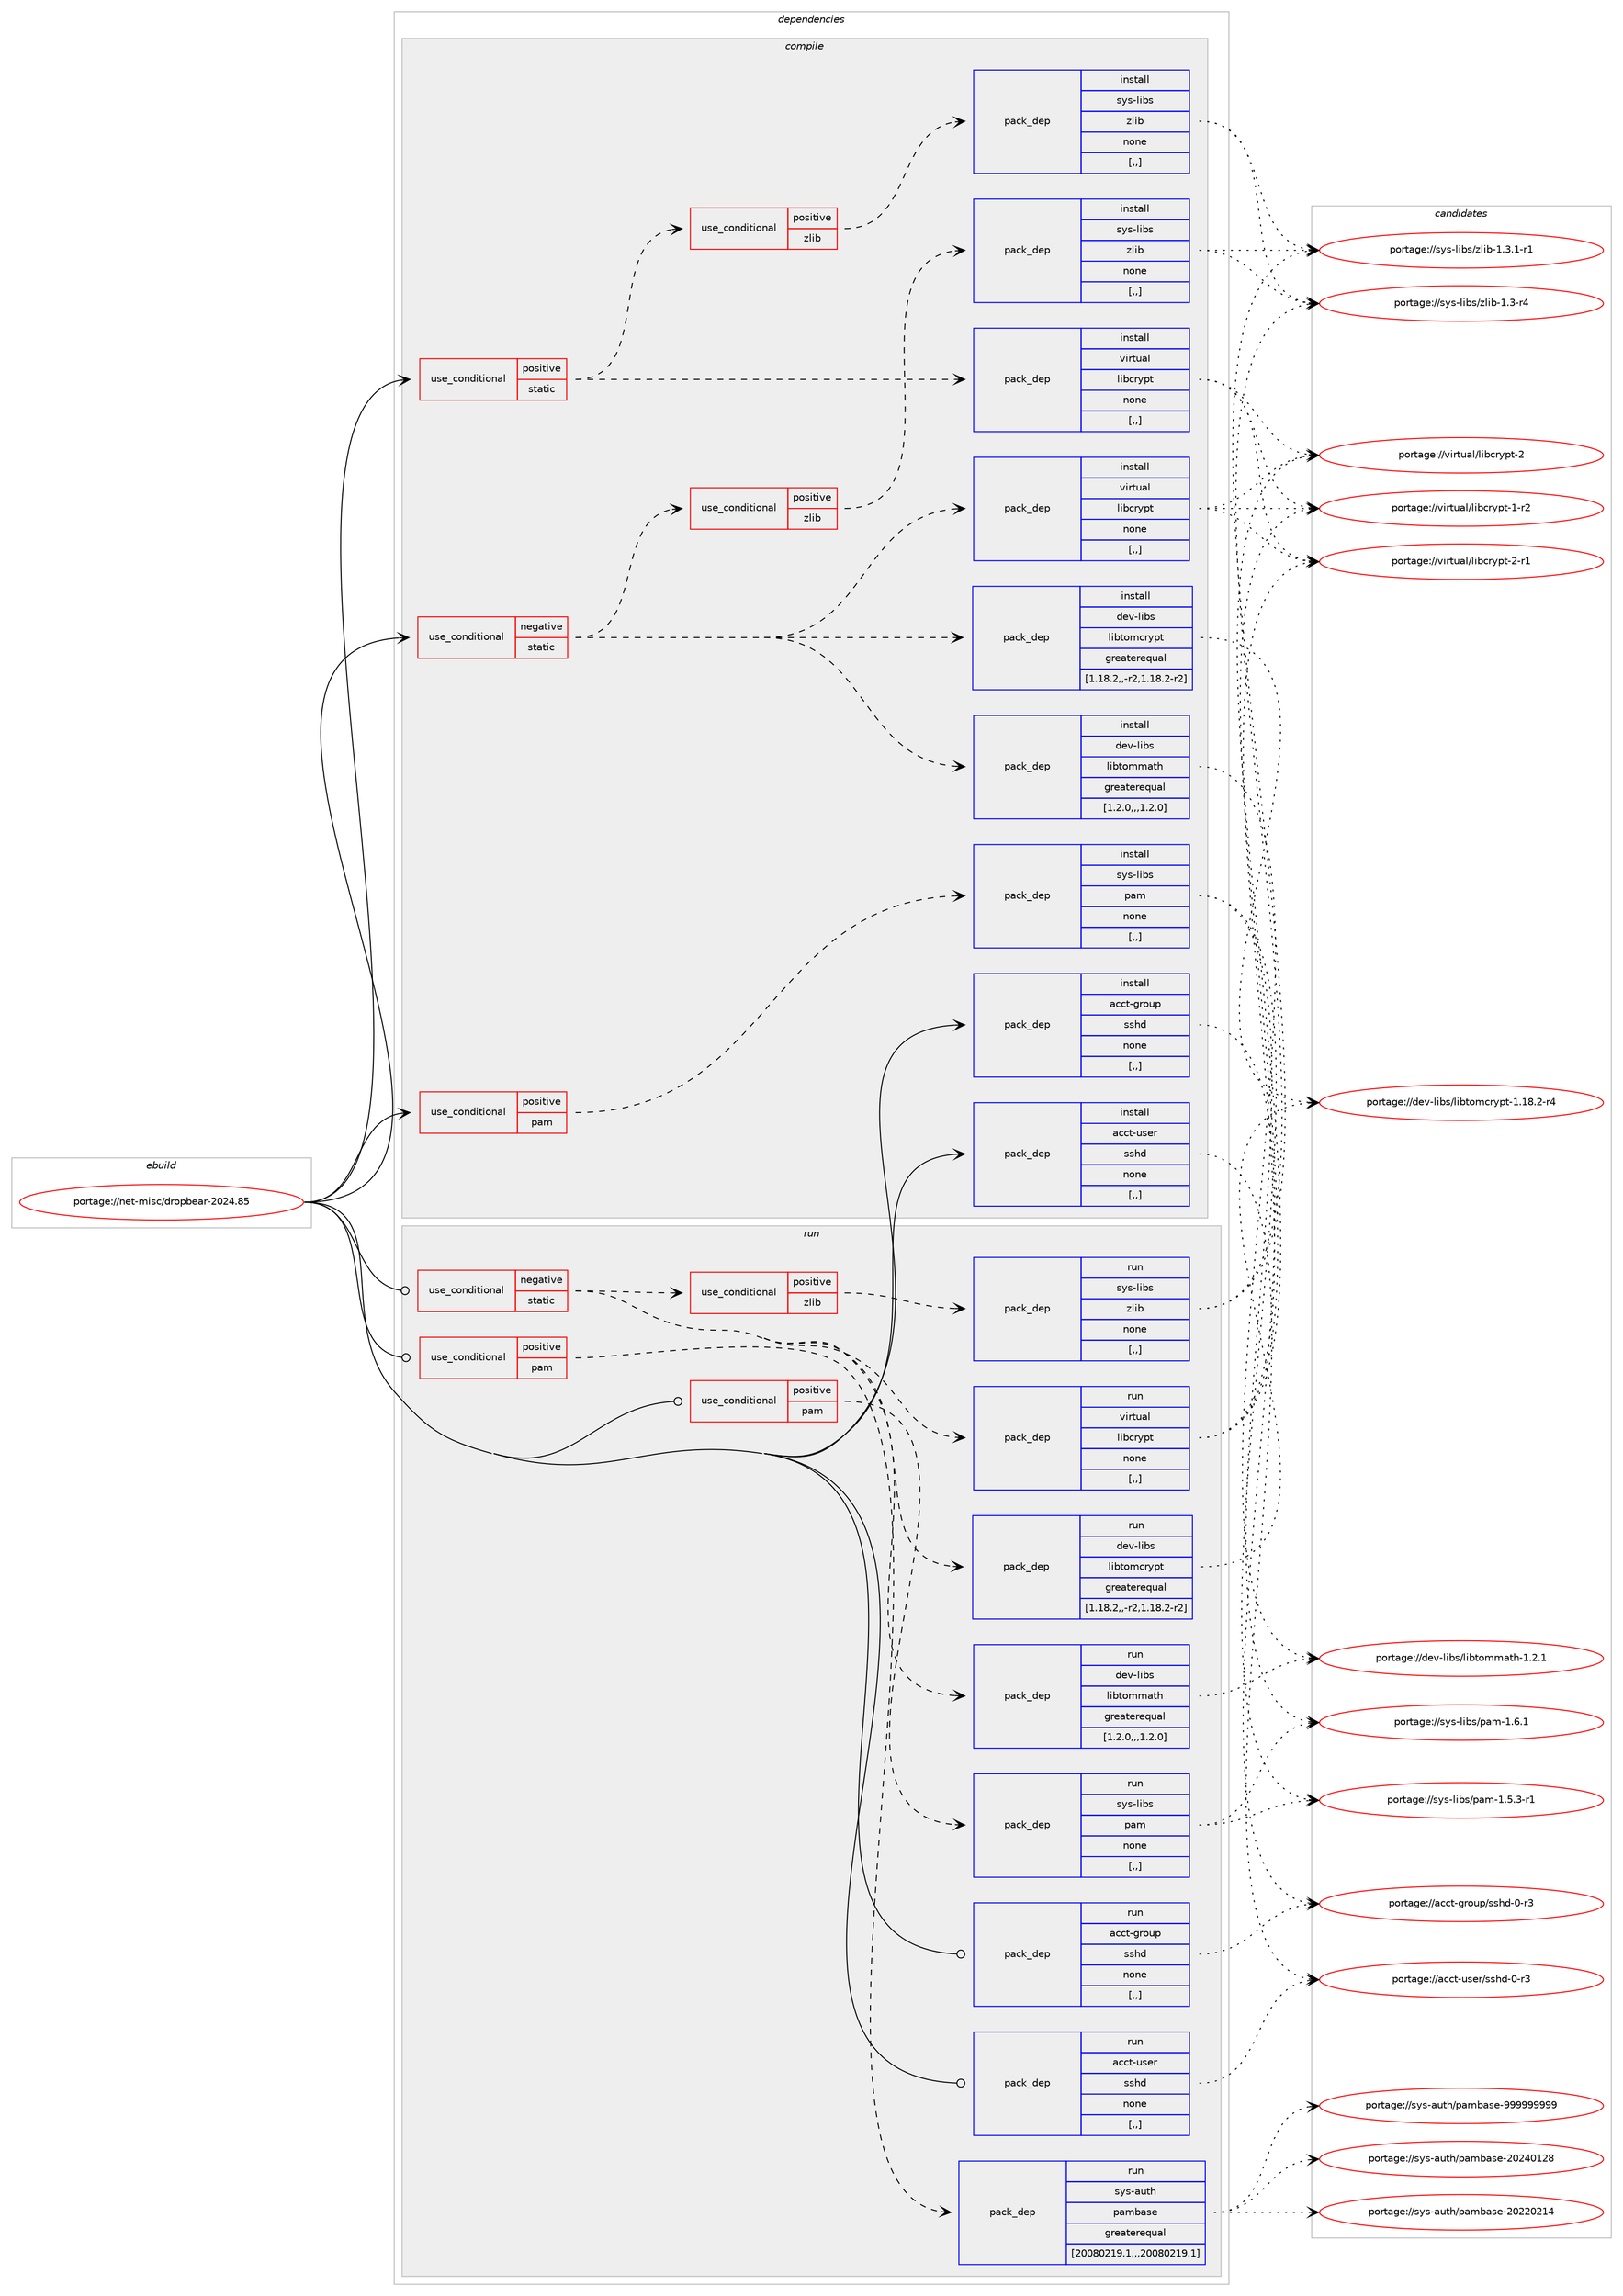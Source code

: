 digraph prolog {

# *************
# Graph options
# *************

newrank=true;
concentrate=true;
compound=true;
graph [rankdir=LR,fontname=Helvetica,fontsize=10,ranksep=1.5];#, ranksep=2.5, nodesep=0.2];
edge  [arrowhead=vee];
node  [fontname=Helvetica,fontsize=10];

# **********
# The ebuild
# **********

subgraph cluster_leftcol {
color=gray;
label=<<i>ebuild</i>>;
id [label="portage://net-misc/dropbear-2024.85", color=red, width=4, href="../net-misc/dropbear-2024.85.svg"];
}

# ****************
# The dependencies
# ****************

subgraph cluster_midcol {
color=gray;
label=<<i>dependencies</i>>;
subgraph cluster_compile {
fillcolor="#eeeeee";
style=filled;
label=<<i>compile</i>>;
subgraph cond97228 {
dependency369527 [label=<<TABLE BORDER="0" CELLBORDER="1" CELLSPACING="0" CELLPADDING="4"><TR><TD ROWSPAN="3" CELLPADDING="10">use_conditional</TD></TR><TR><TD>negative</TD></TR><TR><TD>static</TD></TR></TABLE>>, shape=none, color=red];
subgraph pack269628 {
dependency369528 [label=<<TABLE BORDER="0" CELLBORDER="1" CELLSPACING="0" CELLPADDING="4" WIDTH="220"><TR><TD ROWSPAN="6" CELLPADDING="30">pack_dep</TD></TR><TR><TD WIDTH="110">install</TD></TR><TR><TD>dev-libs</TD></TR><TR><TD>libtomcrypt</TD></TR><TR><TD>greaterequal</TD></TR><TR><TD>[1.18.2,,-r2,1.18.2-r2]</TD></TR></TABLE>>, shape=none, color=blue];
}
dependency369527:e -> dependency369528:w [weight=20,style="dashed",arrowhead="vee"];
subgraph pack269629 {
dependency369529 [label=<<TABLE BORDER="0" CELLBORDER="1" CELLSPACING="0" CELLPADDING="4" WIDTH="220"><TR><TD ROWSPAN="6" CELLPADDING="30">pack_dep</TD></TR><TR><TD WIDTH="110">install</TD></TR><TR><TD>dev-libs</TD></TR><TR><TD>libtommath</TD></TR><TR><TD>greaterequal</TD></TR><TR><TD>[1.2.0,,,1.2.0]</TD></TR></TABLE>>, shape=none, color=blue];
}
dependency369527:e -> dependency369529:w [weight=20,style="dashed",arrowhead="vee"];
subgraph pack269630 {
dependency369530 [label=<<TABLE BORDER="0" CELLBORDER="1" CELLSPACING="0" CELLPADDING="4" WIDTH="220"><TR><TD ROWSPAN="6" CELLPADDING="30">pack_dep</TD></TR><TR><TD WIDTH="110">install</TD></TR><TR><TD>virtual</TD></TR><TR><TD>libcrypt</TD></TR><TR><TD>none</TD></TR><TR><TD>[,,]</TD></TR></TABLE>>, shape=none, color=blue];
}
dependency369527:e -> dependency369530:w [weight=20,style="dashed",arrowhead="vee"];
subgraph cond97229 {
dependency369531 [label=<<TABLE BORDER="0" CELLBORDER="1" CELLSPACING="0" CELLPADDING="4"><TR><TD ROWSPAN="3" CELLPADDING="10">use_conditional</TD></TR><TR><TD>positive</TD></TR><TR><TD>zlib</TD></TR></TABLE>>, shape=none, color=red];
subgraph pack269631 {
dependency369532 [label=<<TABLE BORDER="0" CELLBORDER="1" CELLSPACING="0" CELLPADDING="4" WIDTH="220"><TR><TD ROWSPAN="6" CELLPADDING="30">pack_dep</TD></TR><TR><TD WIDTH="110">install</TD></TR><TR><TD>sys-libs</TD></TR><TR><TD>zlib</TD></TR><TR><TD>none</TD></TR><TR><TD>[,,]</TD></TR></TABLE>>, shape=none, color=blue];
}
dependency369531:e -> dependency369532:w [weight=20,style="dashed",arrowhead="vee"];
}
dependency369527:e -> dependency369531:w [weight=20,style="dashed",arrowhead="vee"];
}
id:e -> dependency369527:w [weight=20,style="solid",arrowhead="vee"];
subgraph cond97230 {
dependency369533 [label=<<TABLE BORDER="0" CELLBORDER="1" CELLSPACING="0" CELLPADDING="4"><TR><TD ROWSPAN="3" CELLPADDING="10">use_conditional</TD></TR><TR><TD>positive</TD></TR><TR><TD>pam</TD></TR></TABLE>>, shape=none, color=red];
subgraph pack269632 {
dependency369534 [label=<<TABLE BORDER="0" CELLBORDER="1" CELLSPACING="0" CELLPADDING="4" WIDTH="220"><TR><TD ROWSPAN="6" CELLPADDING="30">pack_dep</TD></TR><TR><TD WIDTH="110">install</TD></TR><TR><TD>sys-libs</TD></TR><TR><TD>pam</TD></TR><TR><TD>none</TD></TR><TR><TD>[,,]</TD></TR></TABLE>>, shape=none, color=blue];
}
dependency369533:e -> dependency369534:w [weight=20,style="dashed",arrowhead="vee"];
}
id:e -> dependency369533:w [weight=20,style="solid",arrowhead="vee"];
subgraph cond97231 {
dependency369535 [label=<<TABLE BORDER="0" CELLBORDER="1" CELLSPACING="0" CELLPADDING="4"><TR><TD ROWSPAN="3" CELLPADDING="10">use_conditional</TD></TR><TR><TD>positive</TD></TR><TR><TD>static</TD></TR></TABLE>>, shape=none, color=red];
subgraph pack269633 {
dependency369536 [label=<<TABLE BORDER="0" CELLBORDER="1" CELLSPACING="0" CELLPADDING="4" WIDTH="220"><TR><TD ROWSPAN="6" CELLPADDING="30">pack_dep</TD></TR><TR><TD WIDTH="110">install</TD></TR><TR><TD>virtual</TD></TR><TR><TD>libcrypt</TD></TR><TR><TD>none</TD></TR><TR><TD>[,,]</TD></TR></TABLE>>, shape=none, color=blue];
}
dependency369535:e -> dependency369536:w [weight=20,style="dashed",arrowhead="vee"];
subgraph cond97232 {
dependency369537 [label=<<TABLE BORDER="0" CELLBORDER="1" CELLSPACING="0" CELLPADDING="4"><TR><TD ROWSPAN="3" CELLPADDING="10">use_conditional</TD></TR><TR><TD>positive</TD></TR><TR><TD>zlib</TD></TR></TABLE>>, shape=none, color=red];
subgraph pack269634 {
dependency369538 [label=<<TABLE BORDER="0" CELLBORDER="1" CELLSPACING="0" CELLPADDING="4" WIDTH="220"><TR><TD ROWSPAN="6" CELLPADDING="30">pack_dep</TD></TR><TR><TD WIDTH="110">install</TD></TR><TR><TD>sys-libs</TD></TR><TR><TD>zlib</TD></TR><TR><TD>none</TD></TR><TR><TD>[,,]</TD></TR></TABLE>>, shape=none, color=blue];
}
dependency369537:e -> dependency369538:w [weight=20,style="dashed",arrowhead="vee"];
}
dependency369535:e -> dependency369537:w [weight=20,style="dashed",arrowhead="vee"];
}
id:e -> dependency369535:w [weight=20,style="solid",arrowhead="vee"];
subgraph pack269635 {
dependency369539 [label=<<TABLE BORDER="0" CELLBORDER="1" CELLSPACING="0" CELLPADDING="4" WIDTH="220"><TR><TD ROWSPAN="6" CELLPADDING="30">pack_dep</TD></TR><TR><TD WIDTH="110">install</TD></TR><TR><TD>acct-group</TD></TR><TR><TD>sshd</TD></TR><TR><TD>none</TD></TR><TR><TD>[,,]</TD></TR></TABLE>>, shape=none, color=blue];
}
id:e -> dependency369539:w [weight=20,style="solid",arrowhead="vee"];
subgraph pack269636 {
dependency369540 [label=<<TABLE BORDER="0" CELLBORDER="1" CELLSPACING="0" CELLPADDING="4" WIDTH="220"><TR><TD ROWSPAN="6" CELLPADDING="30">pack_dep</TD></TR><TR><TD WIDTH="110">install</TD></TR><TR><TD>acct-user</TD></TR><TR><TD>sshd</TD></TR><TR><TD>none</TD></TR><TR><TD>[,,]</TD></TR></TABLE>>, shape=none, color=blue];
}
id:e -> dependency369540:w [weight=20,style="solid",arrowhead="vee"];
}
subgraph cluster_compileandrun {
fillcolor="#eeeeee";
style=filled;
label=<<i>compile and run</i>>;
}
subgraph cluster_run {
fillcolor="#eeeeee";
style=filled;
label=<<i>run</i>>;
subgraph cond97233 {
dependency369541 [label=<<TABLE BORDER="0" CELLBORDER="1" CELLSPACING="0" CELLPADDING="4"><TR><TD ROWSPAN="3" CELLPADDING="10">use_conditional</TD></TR><TR><TD>negative</TD></TR><TR><TD>static</TD></TR></TABLE>>, shape=none, color=red];
subgraph pack269637 {
dependency369542 [label=<<TABLE BORDER="0" CELLBORDER="1" CELLSPACING="0" CELLPADDING="4" WIDTH="220"><TR><TD ROWSPAN="6" CELLPADDING="30">pack_dep</TD></TR><TR><TD WIDTH="110">run</TD></TR><TR><TD>dev-libs</TD></TR><TR><TD>libtomcrypt</TD></TR><TR><TD>greaterequal</TD></TR><TR><TD>[1.18.2,,-r2,1.18.2-r2]</TD></TR></TABLE>>, shape=none, color=blue];
}
dependency369541:e -> dependency369542:w [weight=20,style="dashed",arrowhead="vee"];
subgraph pack269638 {
dependency369543 [label=<<TABLE BORDER="0" CELLBORDER="1" CELLSPACING="0" CELLPADDING="4" WIDTH="220"><TR><TD ROWSPAN="6" CELLPADDING="30">pack_dep</TD></TR><TR><TD WIDTH="110">run</TD></TR><TR><TD>dev-libs</TD></TR><TR><TD>libtommath</TD></TR><TR><TD>greaterequal</TD></TR><TR><TD>[1.2.0,,,1.2.0]</TD></TR></TABLE>>, shape=none, color=blue];
}
dependency369541:e -> dependency369543:w [weight=20,style="dashed",arrowhead="vee"];
subgraph pack269639 {
dependency369544 [label=<<TABLE BORDER="0" CELLBORDER="1" CELLSPACING="0" CELLPADDING="4" WIDTH="220"><TR><TD ROWSPAN="6" CELLPADDING="30">pack_dep</TD></TR><TR><TD WIDTH="110">run</TD></TR><TR><TD>virtual</TD></TR><TR><TD>libcrypt</TD></TR><TR><TD>none</TD></TR><TR><TD>[,,]</TD></TR></TABLE>>, shape=none, color=blue];
}
dependency369541:e -> dependency369544:w [weight=20,style="dashed",arrowhead="vee"];
subgraph cond97234 {
dependency369545 [label=<<TABLE BORDER="0" CELLBORDER="1" CELLSPACING="0" CELLPADDING="4"><TR><TD ROWSPAN="3" CELLPADDING="10">use_conditional</TD></TR><TR><TD>positive</TD></TR><TR><TD>zlib</TD></TR></TABLE>>, shape=none, color=red];
subgraph pack269640 {
dependency369546 [label=<<TABLE BORDER="0" CELLBORDER="1" CELLSPACING="0" CELLPADDING="4" WIDTH="220"><TR><TD ROWSPAN="6" CELLPADDING="30">pack_dep</TD></TR><TR><TD WIDTH="110">run</TD></TR><TR><TD>sys-libs</TD></TR><TR><TD>zlib</TD></TR><TR><TD>none</TD></TR><TR><TD>[,,]</TD></TR></TABLE>>, shape=none, color=blue];
}
dependency369545:e -> dependency369546:w [weight=20,style="dashed",arrowhead="vee"];
}
dependency369541:e -> dependency369545:w [weight=20,style="dashed",arrowhead="vee"];
}
id:e -> dependency369541:w [weight=20,style="solid",arrowhead="odot"];
subgraph cond97235 {
dependency369547 [label=<<TABLE BORDER="0" CELLBORDER="1" CELLSPACING="0" CELLPADDING="4"><TR><TD ROWSPAN="3" CELLPADDING="10">use_conditional</TD></TR><TR><TD>positive</TD></TR><TR><TD>pam</TD></TR></TABLE>>, shape=none, color=red];
subgraph pack269641 {
dependency369548 [label=<<TABLE BORDER="0" CELLBORDER="1" CELLSPACING="0" CELLPADDING="4" WIDTH="220"><TR><TD ROWSPAN="6" CELLPADDING="30">pack_dep</TD></TR><TR><TD WIDTH="110">run</TD></TR><TR><TD>sys-auth</TD></TR><TR><TD>pambase</TD></TR><TR><TD>greaterequal</TD></TR><TR><TD>[20080219.1,,,20080219.1]</TD></TR></TABLE>>, shape=none, color=blue];
}
dependency369547:e -> dependency369548:w [weight=20,style="dashed",arrowhead="vee"];
}
id:e -> dependency369547:w [weight=20,style="solid",arrowhead="odot"];
subgraph cond97236 {
dependency369549 [label=<<TABLE BORDER="0" CELLBORDER="1" CELLSPACING="0" CELLPADDING="4"><TR><TD ROWSPAN="3" CELLPADDING="10">use_conditional</TD></TR><TR><TD>positive</TD></TR><TR><TD>pam</TD></TR></TABLE>>, shape=none, color=red];
subgraph pack269642 {
dependency369550 [label=<<TABLE BORDER="0" CELLBORDER="1" CELLSPACING="0" CELLPADDING="4" WIDTH="220"><TR><TD ROWSPAN="6" CELLPADDING="30">pack_dep</TD></TR><TR><TD WIDTH="110">run</TD></TR><TR><TD>sys-libs</TD></TR><TR><TD>pam</TD></TR><TR><TD>none</TD></TR><TR><TD>[,,]</TD></TR></TABLE>>, shape=none, color=blue];
}
dependency369549:e -> dependency369550:w [weight=20,style="dashed",arrowhead="vee"];
}
id:e -> dependency369549:w [weight=20,style="solid",arrowhead="odot"];
subgraph pack269643 {
dependency369551 [label=<<TABLE BORDER="0" CELLBORDER="1" CELLSPACING="0" CELLPADDING="4" WIDTH="220"><TR><TD ROWSPAN="6" CELLPADDING="30">pack_dep</TD></TR><TR><TD WIDTH="110">run</TD></TR><TR><TD>acct-group</TD></TR><TR><TD>sshd</TD></TR><TR><TD>none</TD></TR><TR><TD>[,,]</TD></TR></TABLE>>, shape=none, color=blue];
}
id:e -> dependency369551:w [weight=20,style="solid",arrowhead="odot"];
subgraph pack269644 {
dependency369552 [label=<<TABLE BORDER="0" CELLBORDER="1" CELLSPACING="0" CELLPADDING="4" WIDTH="220"><TR><TD ROWSPAN="6" CELLPADDING="30">pack_dep</TD></TR><TR><TD WIDTH="110">run</TD></TR><TR><TD>acct-user</TD></TR><TR><TD>sshd</TD></TR><TR><TD>none</TD></TR><TR><TD>[,,]</TD></TR></TABLE>>, shape=none, color=blue];
}
id:e -> dependency369552:w [weight=20,style="solid",arrowhead="odot"];
}
}

# **************
# The candidates
# **************

subgraph cluster_choices {
rank=same;
color=gray;
label=<<i>candidates</i>>;

subgraph choice269628 {
color=black;
nodesep=1;
choice1001011184510810598115471081059811611110999114121112116454946495646504511452 [label="portage://dev-libs/libtomcrypt-1.18.2-r4", color=red, width=4,href="../dev-libs/libtomcrypt-1.18.2-r4.svg"];
dependency369528:e -> choice1001011184510810598115471081059811611110999114121112116454946495646504511452:w [style=dotted,weight="100"];
}
subgraph choice269629 {
color=black;
nodesep=1;
choice1001011184510810598115471081059811611110910997116104454946504649 [label="portage://dev-libs/libtommath-1.2.1", color=red, width=4,href="../dev-libs/libtommath-1.2.1.svg"];
dependency369529:e -> choice1001011184510810598115471081059811611110910997116104454946504649:w [style=dotted,weight="100"];
}
subgraph choice269630 {
color=black;
nodesep=1;
choice1181051141161179710847108105989911412111211645504511449 [label="portage://virtual/libcrypt-2-r1", color=red, width=4,href="../virtual/libcrypt-2-r1.svg"];
choice118105114116117971084710810598991141211121164550 [label="portage://virtual/libcrypt-2", color=red, width=4,href="../virtual/libcrypt-2.svg"];
choice1181051141161179710847108105989911412111211645494511450 [label="portage://virtual/libcrypt-1-r2", color=red, width=4,href="../virtual/libcrypt-1-r2.svg"];
dependency369530:e -> choice1181051141161179710847108105989911412111211645504511449:w [style=dotted,weight="100"];
dependency369530:e -> choice118105114116117971084710810598991141211121164550:w [style=dotted,weight="100"];
dependency369530:e -> choice1181051141161179710847108105989911412111211645494511450:w [style=dotted,weight="100"];
}
subgraph choice269631 {
color=black;
nodesep=1;
choice115121115451081059811547122108105984549465146494511449 [label="portage://sys-libs/zlib-1.3.1-r1", color=red, width=4,href="../sys-libs/zlib-1.3.1-r1.svg"];
choice11512111545108105981154712210810598454946514511452 [label="portage://sys-libs/zlib-1.3-r4", color=red, width=4,href="../sys-libs/zlib-1.3-r4.svg"];
dependency369532:e -> choice115121115451081059811547122108105984549465146494511449:w [style=dotted,weight="100"];
dependency369532:e -> choice11512111545108105981154712210810598454946514511452:w [style=dotted,weight="100"];
}
subgraph choice269632 {
color=black;
nodesep=1;
choice11512111545108105981154711297109454946544649 [label="portage://sys-libs/pam-1.6.1", color=red, width=4,href="../sys-libs/pam-1.6.1.svg"];
choice115121115451081059811547112971094549465346514511449 [label="portage://sys-libs/pam-1.5.3-r1", color=red, width=4,href="../sys-libs/pam-1.5.3-r1.svg"];
dependency369534:e -> choice11512111545108105981154711297109454946544649:w [style=dotted,weight="100"];
dependency369534:e -> choice115121115451081059811547112971094549465346514511449:w [style=dotted,weight="100"];
}
subgraph choice269633 {
color=black;
nodesep=1;
choice1181051141161179710847108105989911412111211645504511449 [label="portage://virtual/libcrypt-2-r1", color=red, width=4,href="../virtual/libcrypt-2-r1.svg"];
choice118105114116117971084710810598991141211121164550 [label="portage://virtual/libcrypt-2", color=red, width=4,href="../virtual/libcrypt-2.svg"];
choice1181051141161179710847108105989911412111211645494511450 [label="portage://virtual/libcrypt-1-r2", color=red, width=4,href="../virtual/libcrypt-1-r2.svg"];
dependency369536:e -> choice1181051141161179710847108105989911412111211645504511449:w [style=dotted,weight="100"];
dependency369536:e -> choice118105114116117971084710810598991141211121164550:w [style=dotted,weight="100"];
dependency369536:e -> choice1181051141161179710847108105989911412111211645494511450:w [style=dotted,weight="100"];
}
subgraph choice269634 {
color=black;
nodesep=1;
choice115121115451081059811547122108105984549465146494511449 [label="portage://sys-libs/zlib-1.3.1-r1", color=red, width=4,href="../sys-libs/zlib-1.3.1-r1.svg"];
choice11512111545108105981154712210810598454946514511452 [label="portage://sys-libs/zlib-1.3-r4", color=red, width=4,href="../sys-libs/zlib-1.3-r4.svg"];
dependency369538:e -> choice115121115451081059811547122108105984549465146494511449:w [style=dotted,weight="100"];
dependency369538:e -> choice11512111545108105981154712210810598454946514511452:w [style=dotted,weight="100"];
}
subgraph choice269635 {
color=black;
nodesep=1;
choice979999116451031141111171124711511510410045484511451 [label="portage://acct-group/sshd-0-r3", color=red, width=4,href="../acct-group/sshd-0-r3.svg"];
dependency369539:e -> choice979999116451031141111171124711511510410045484511451:w [style=dotted,weight="100"];
}
subgraph choice269636 {
color=black;
nodesep=1;
choice979999116451171151011144711511510410045484511451 [label="portage://acct-user/sshd-0-r3", color=red, width=4,href="../acct-user/sshd-0-r3.svg"];
dependency369540:e -> choice979999116451171151011144711511510410045484511451:w [style=dotted,weight="100"];
}
subgraph choice269637 {
color=black;
nodesep=1;
choice1001011184510810598115471081059811611110999114121112116454946495646504511452 [label="portage://dev-libs/libtomcrypt-1.18.2-r4", color=red, width=4,href="../dev-libs/libtomcrypt-1.18.2-r4.svg"];
dependency369542:e -> choice1001011184510810598115471081059811611110999114121112116454946495646504511452:w [style=dotted,weight="100"];
}
subgraph choice269638 {
color=black;
nodesep=1;
choice1001011184510810598115471081059811611110910997116104454946504649 [label="portage://dev-libs/libtommath-1.2.1", color=red, width=4,href="../dev-libs/libtommath-1.2.1.svg"];
dependency369543:e -> choice1001011184510810598115471081059811611110910997116104454946504649:w [style=dotted,weight="100"];
}
subgraph choice269639 {
color=black;
nodesep=1;
choice1181051141161179710847108105989911412111211645504511449 [label="portage://virtual/libcrypt-2-r1", color=red, width=4,href="../virtual/libcrypt-2-r1.svg"];
choice118105114116117971084710810598991141211121164550 [label="portage://virtual/libcrypt-2", color=red, width=4,href="../virtual/libcrypt-2.svg"];
choice1181051141161179710847108105989911412111211645494511450 [label="portage://virtual/libcrypt-1-r2", color=red, width=4,href="../virtual/libcrypt-1-r2.svg"];
dependency369544:e -> choice1181051141161179710847108105989911412111211645504511449:w [style=dotted,weight="100"];
dependency369544:e -> choice118105114116117971084710810598991141211121164550:w [style=dotted,weight="100"];
dependency369544:e -> choice1181051141161179710847108105989911412111211645494511450:w [style=dotted,weight="100"];
}
subgraph choice269640 {
color=black;
nodesep=1;
choice115121115451081059811547122108105984549465146494511449 [label="portage://sys-libs/zlib-1.3.1-r1", color=red, width=4,href="../sys-libs/zlib-1.3.1-r1.svg"];
choice11512111545108105981154712210810598454946514511452 [label="portage://sys-libs/zlib-1.3-r4", color=red, width=4,href="../sys-libs/zlib-1.3-r4.svg"];
dependency369546:e -> choice115121115451081059811547122108105984549465146494511449:w [style=dotted,weight="100"];
dependency369546:e -> choice11512111545108105981154712210810598454946514511452:w [style=dotted,weight="100"];
}
subgraph choice269641 {
color=black;
nodesep=1;
choice11512111545971171161044711297109989711510145575757575757575757 [label="portage://sys-auth/pambase-999999999", color=red, width=4,href="../sys-auth/pambase-999999999.svg"];
choice115121115459711711610447112971099897115101455048505248495056 [label="portage://sys-auth/pambase-20240128", color=red, width=4,href="../sys-auth/pambase-20240128.svg"];
choice115121115459711711610447112971099897115101455048505048504952 [label="portage://sys-auth/pambase-20220214", color=red, width=4,href="../sys-auth/pambase-20220214.svg"];
dependency369548:e -> choice11512111545971171161044711297109989711510145575757575757575757:w [style=dotted,weight="100"];
dependency369548:e -> choice115121115459711711610447112971099897115101455048505248495056:w [style=dotted,weight="100"];
dependency369548:e -> choice115121115459711711610447112971099897115101455048505048504952:w [style=dotted,weight="100"];
}
subgraph choice269642 {
color=black;
nodesep=1;
choice11512111545108105981154711297109454946544649 [label="portage://sys-libs/pam-1.6.1", color=red, width=4,href="../sys-libs/pam-1.6.1.svg"];
choice115121115451081059811547112971094549465346514511449 [label="portage://sys-libs/pam-1.5.3-r1", color=red, width=4,href="../sys-libs/pam-1.5.3-r1.svg"];
dependency369550:e -> choice11512111545108105981154711297109454946544649:w [style=dotted,weight="100"];
dependency369550:e -> choice115121115451081059811547112971094549465346514511449:w [style=dotted,weight="100"];
}
subgraph choice269643 {
color=black;
nodesep=1;
choice979999116451031141111171124711511510410045484511451 [label="portage://acct-group/sshd-0-r3", color=red, width=4,href="../acct-group/sshd-0-r3.svg"];
dependency369551:e -> choice979999116451031141111171124711511510410045484511451:w [style=dotted,weight="100"];
}
subgraph choice269644 {
color=black;
nodesep=1;
choice979999116451171151011144711511510410045484511451 [label="portage://acct-user/sshd-0-r3", color=red, width=4,href="../acct-user/sshd-0-r3.svg"];
dependency369552:e -> choice979999116451171151011144711511510410045484511451:w [style=dotted,weight="100"];
}
}

}
